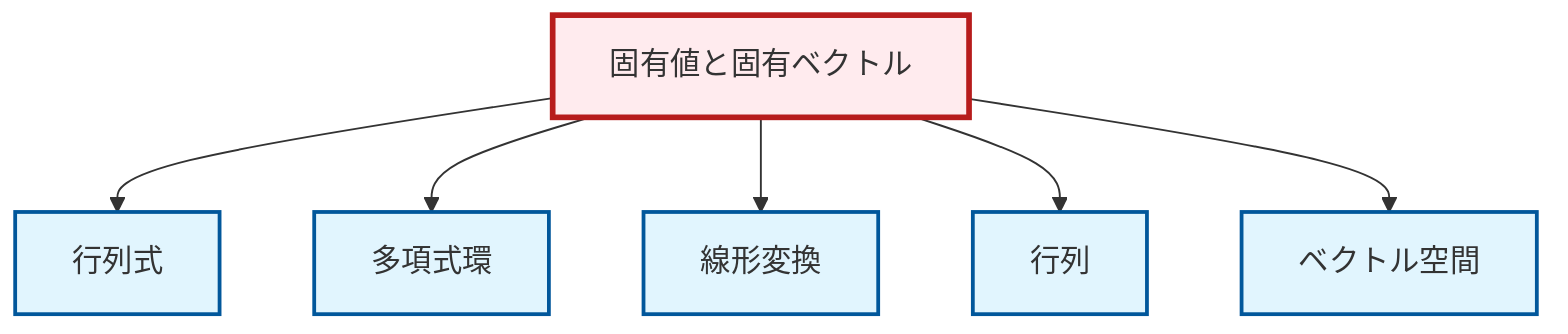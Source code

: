 graph TD
    classDef definition fill:#e1f5fe,stroke:#01579b,stroke-width:2px
    classDef theorem fill:#f3e5f5,stroke:#4a148c,stroke-width:2px
    classDef axiom fill:#fff3e0,stroke:#e65100,stroke-width:2px
    classDef example fill:#e8f5e9,stroke:#1b5e20,stroke-width:2px
    classDef current fill:#ffebee,stroke:#b71c1c,stroke-width:3px
    def-vector-space["ベクトル空間"]:::definition
    def-matrix["行列"]:::definition
    def-eigenvalue-eigenvector["固有値と固有ベクトル"]:::definition
    def-linear-transformation["線形変換"]:::definition
    def-polynomial-ring["多項式環"]:::definition
    def-determinant["行列式"]:::definition
    def-eigenvalue-eigenvector --> def-determinant
    def-eigenvalue-eigenvector --> def-polynomial-ring
    def-eigenvalue-eigenvector --> def-linear-transformation
    def-eigenvalue-eigenvector --> def-matrix
    def-eigenvalue-eigenvector --> def-vector-space
    class def-eigenvalue-eigenvector current
